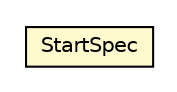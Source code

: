#!/usr/local/bin/dot
#
# Class diagram 
# Generated by UMLGraph version R5_6-24-gf6e263 (http://www.umlgraph.org/)
#

digraph G {
	edge [fontname="Helvetica",fontsize=10,labelfontname="Helvetica",labelfontsize=10];
	node [fontname="Helvetica",fontsize=10,shape=plaintext];
	nodesep=0.25;
	ranksep=0.5;
	// org.universAAL.maven.StartSpec
	c4857 [label=<<table title="org.universAAL.maven.StartSpec" border="0" cellborder="1" cellspacing="0" cellpadding="2" port="p" bgcolor="lemonChiffon" href="./StartSpec.html">
		<tr><td><table border="0" cellspacing="0" cellpadding="1">
<tr><td align="center" balign="center"> StartSpec </td></tr>
		</table></td></tr>
		</table>>, URL="./StartSpec.html", fontname="Helvetica", fontcolor="black", fontsize=10.0];
}

